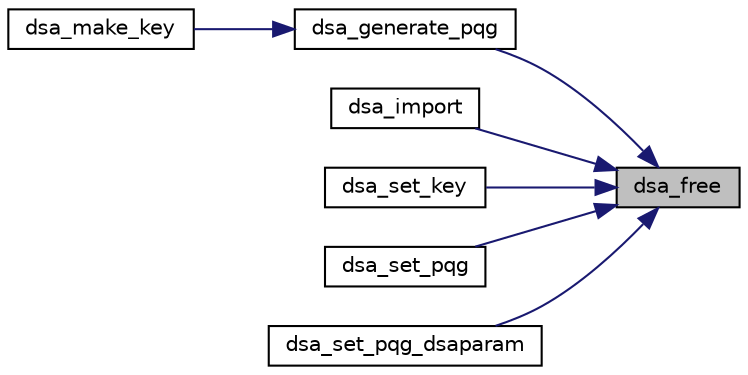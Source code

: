 digraph "dsa_free"
{
 // LATEX_PDF_SIZE
  edge [fontname="Helvetica",fontsize="10",labelfontname="Helvetica",labelfontsize="10"];
  node [fontname="Helvetica",fontsize="10",shape=record];
  rankdir="RL";
  Node1 [label="dsa_free",height=0.2,width=0.4,color="black", fillcolor="grey75", style="filled", fontcolor="black",tooltip="Free a DSA key."];
  Node1 -> Node2 [dir="back",color="midnightblue",fontsize="10",style="solid",fontname="Helvetica"];
  Node2 [label="dsa_generate_pqg",height=0.2,width=0.4,color="black", fillcolor="white", style="filled",URL="$dsa__generate__pqg_8c.html#aa25c2f74420daea058431d3ad4b2340d",tooltip="Generate DSA parameters p, q & g."];
  Node2 -> Node3 [dir="back",color="midnightblue",fontsize="10",style="solid",fontname="Helvetica"];
  Node3 [label="dsa_make_key",height=0.2,width=0.4,color="black", fillcolor="white", style="filled",URL="$dsa__make__key_8c.html#a9b48ea999f1e23e839ae5b62aab985c6",tooltip="Old-style creation of a DSA key."];
  Node1 -> Node4 [dir="back",color="midnightblue",fontsize="10",style="solid",fontname="Helvetica"];
  Node4 [label="dsa_import",height=0.2,width=0.4,color="black", fillcolor="white", style="filled",URL="$dsa__import_8c.html#ab814d8871b40e7f60c3ed6a16990dac2",tooltip="Import a DSA key."];
  Node1 -> Node5 [dir="back",color="midnightblue",fontsize="10",style="solid",fontname="Helvetica"];
  Node5 [label="dsa_set_key",height=0.2,width=0.4,color="black", fillcolor="white", style="filled",URL="$dsa__set_8c.html#af1f523bcd186e0fbb8ed127a80aba531",tooltip="Import DSA public or private key-part from raw numbers."];
  Node1 -> Node6 [dir="back",color="midnightblue",fontsize="10",style="solid",fontname="Helvetica"];
  Node6 [label="dsa_set_pqg",height=0.2,width=0.4,color="black", fillcolor="white", style="filled",URL="$dsa__set_8c.html#a1a72e590daa4df8e866ad2b9d96b3cfb",tooltip="Import DSA's p, q & g from raw numbers."];
  Node1 -> Node7 [dir="back",color="midnightblue",fontsize="10",style="solid",fontname="Helvetica"];
  Node7 [label="dsa_set_pqg_dsaparam",height=0.2,width=0.4,color="black", fillcolor="white", style="filled",URL="$dsa__set__pqg__dsaparam_8c.html#a81296ca7f683d91e0bf24c2b747044e4",tooltip="Import DSA's p, q & g from dsaparam."];
}

